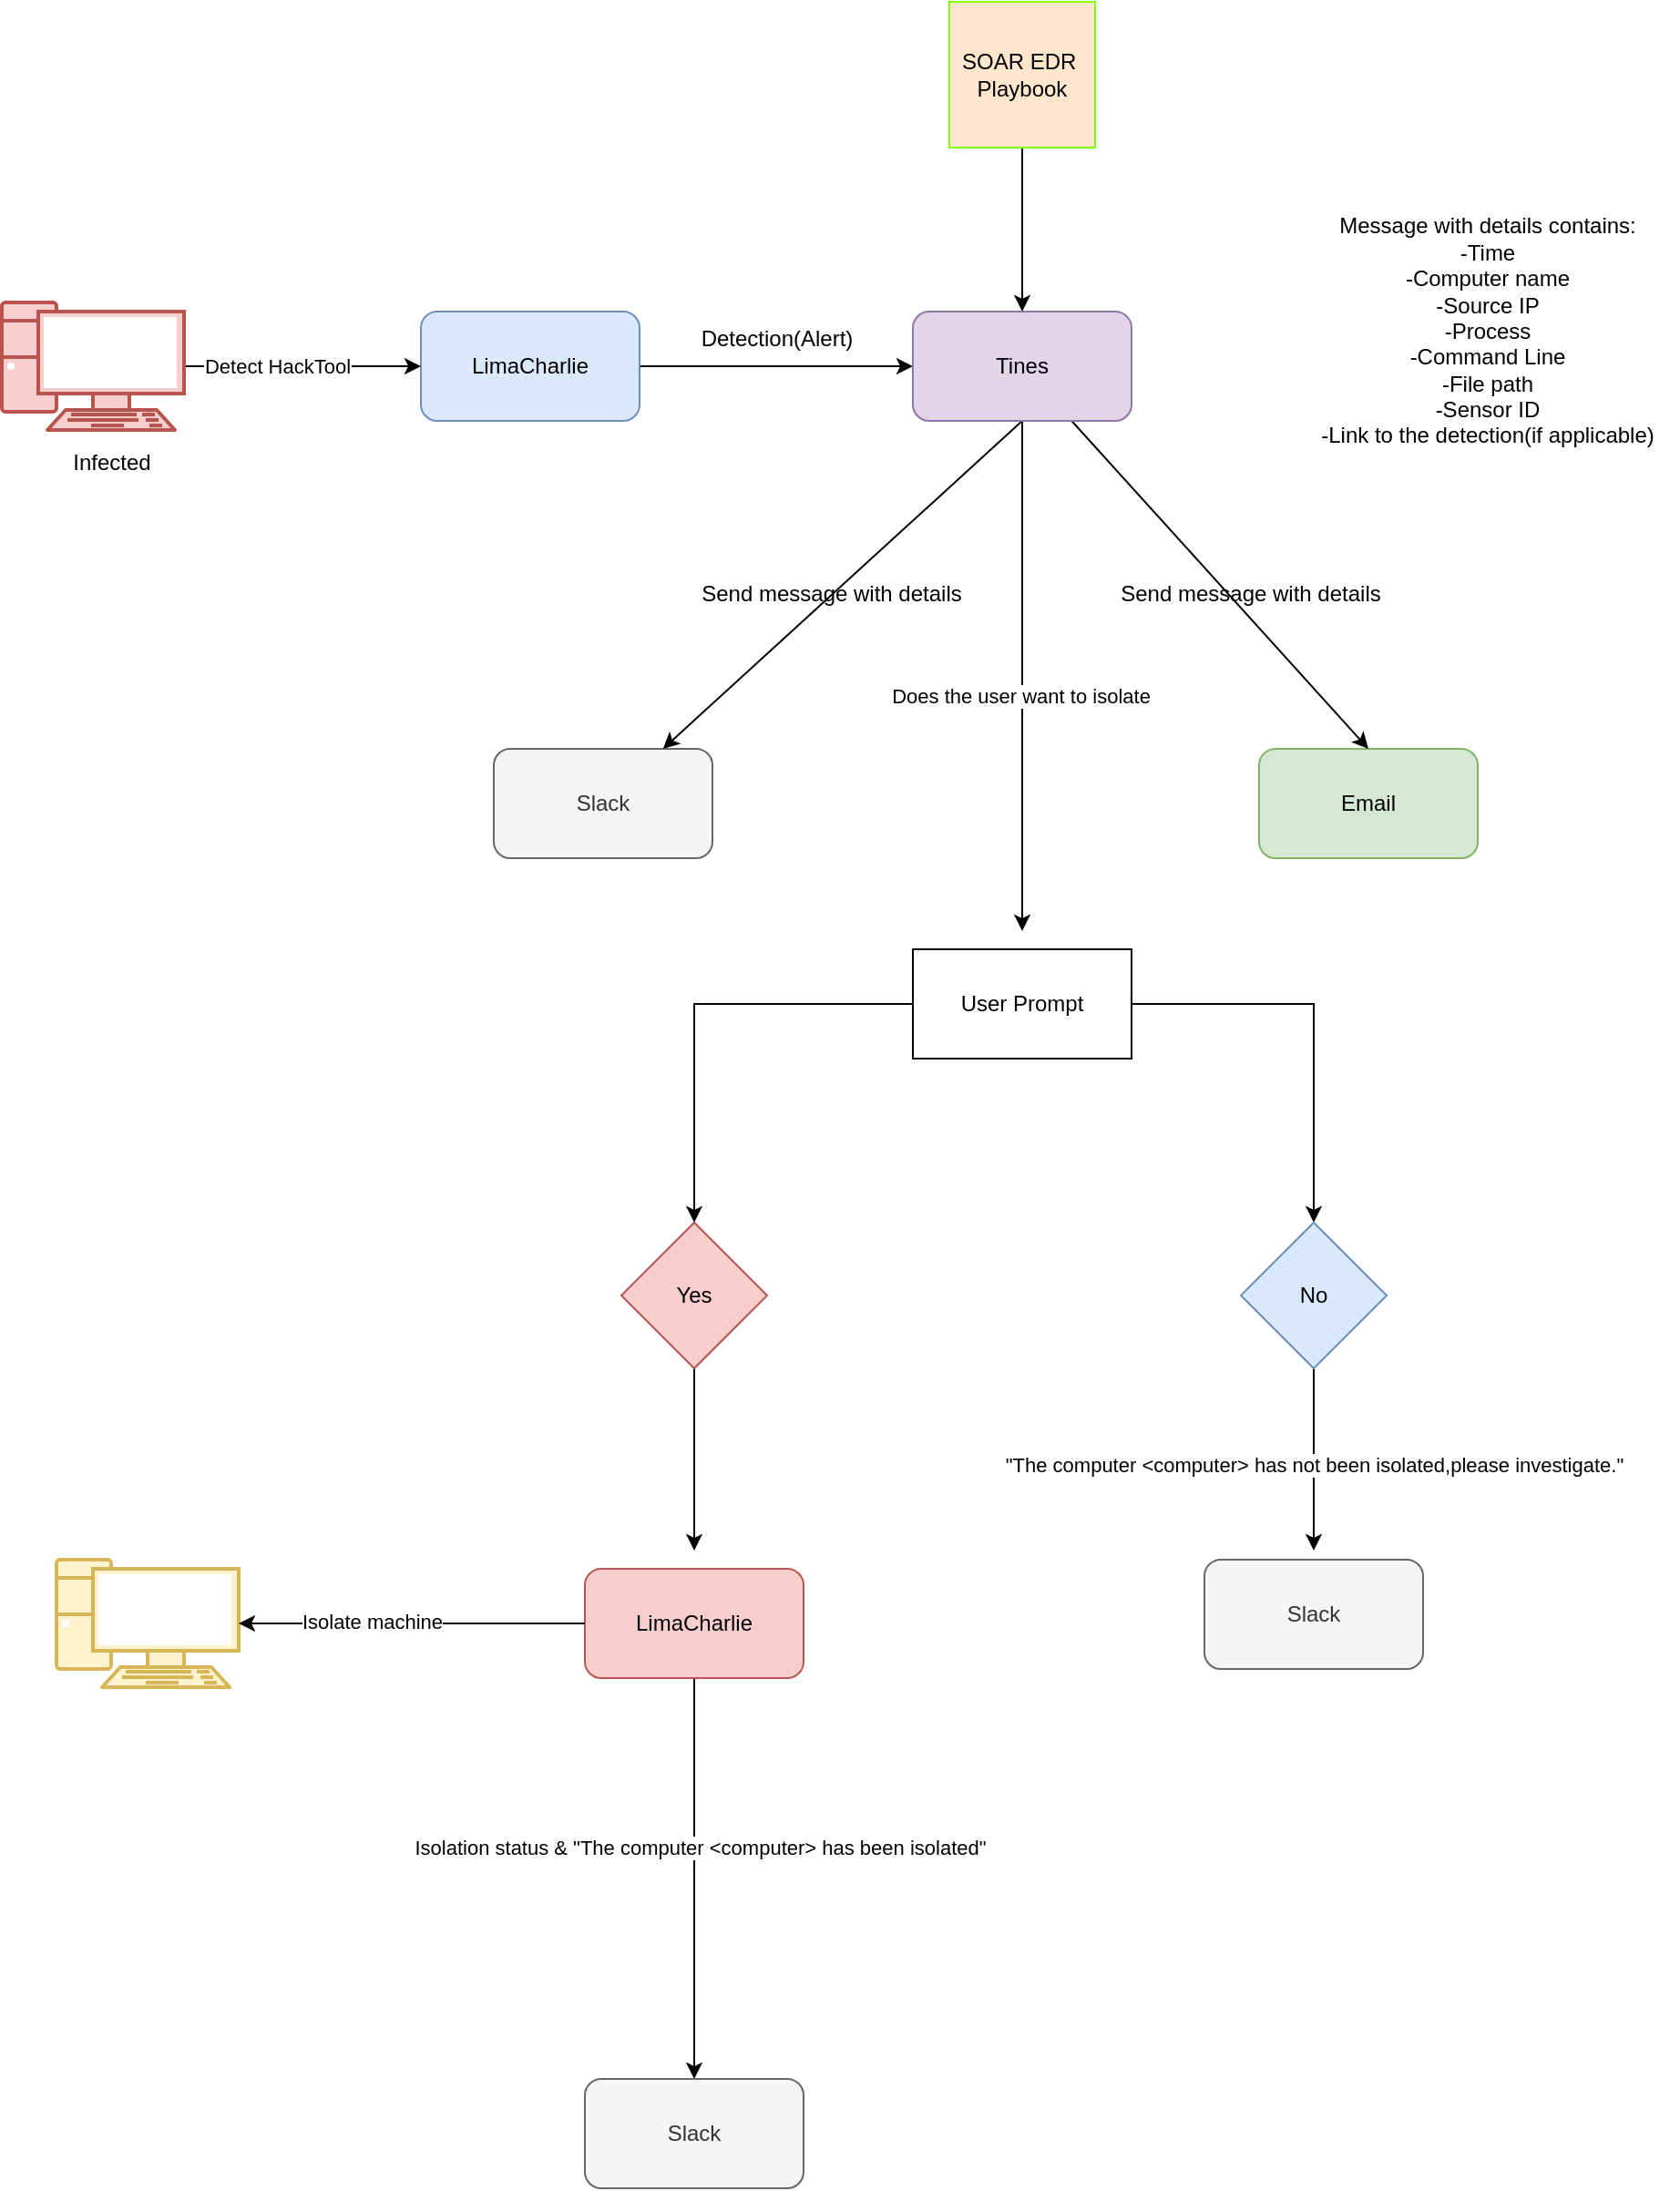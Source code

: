 <mxfile version="24.8.0">
  <diagram name="Page-1" id="Y8dN5MD-BnxXTGblDjmo">
    <mxGraphModel dx="1892" dy="661" grid="1" gridSize="10" guides="1" tooltips="1" connect="1" arrows="1" fold="1" page="1" pageScale="1" pageWidth="850" pageHeight="1100" math="0" shadow="0">
      <root>
        <mxCell id="0" />
        <mxCell id="1" parent="0" />
        <mxCell id="qJUipXhfQLdCaV3C7gRK-36" style="edgeStyle=orthogonalEdgeStyle;rounded=0;orthogonalLoop=1;jettySize=auto;html=1;entryX=0.5;entryY=0;entryDx=0;entryDy=0;" edge="1" parent="1" source="qJUipXhfQLdCaV3C7gRK-1" target="qJUipXhfQLdCaV3C7gRK-5">
          <mxGeometry relative="1" as="geometry" />
        </mxCell>
        <mxCell id="qJUipXhfQLdCaV3C7gRK-1" value="SOAR EDR&amp;nbsp;&lt;div&gt;Playbook&lt;/div&gt;" style="whiteSpace=wrap;html=1;aspect=fixed;fillColor=#ffe6cc;strokeColor=#80FF00;" vertex="1" parent="1">
          <mxGeometry x="380" y="70" width="80" height="80" as="geometry" />
        </mxCell>
        <mxCell id="qJUipXhfQLdCaV3C7gRK-2" value="Slack" style="rounded=1;whiteSpace=wrap;html=1;fillColor=#f5f5f5;fontColor=#333333;strokeColor=#666666;" vertex="1" parent="1">
          <mxGeometry x="130" y="480" width="120" height="60" as="geometry" />
        </mxCell>
        <mxCell id="qJUipXhfQLdCaV3C7gRK-3" value="Email" style="rounded=1;whiteSpace=wrap;html=1;fillColor=#d5e8d4;strokeColor=#82b366;" vertex="1" parent="1">
          <mxGeometry x="550" y="480" width="120" height="60" as="geometry" />
        </mxCell>
        <mxCell id="qJUipXhfQLdCaV3C7gRK-6" style="edgeStyle=orthogonalEdgeStyle;rounded=0;orthogonalLoop=1;jettySize=auto;html=1;entryX=0;entryY=0.5;entryDx=0;entryDy=0;" edge="1" parent="1" source="qJUipXhfQLdCaV3C7gRK-4" target="qJUipXhfQLdCaV3C7gRK-5">
          <mxGeometry relative="1" as="geometry" />
        </mxCell>
        <mxCell id="qJUipXhfQLdCaV3C7gRK-4" value="LimaCharlie" style="rounded=1;whiteSpace=wrap;html=1;fillColor=#dae8fc;strokeColor=#6c8ebf;" vertex="1" parent="1">
          <mxGeometry x="90" y="240" width="120" height="60" as="geometry" />
        </mxCell>
        <mxCell id="qJUipXhfQLdCaV3C7gRK-8" style="rounded=0;orthogonalLoop=1;jettySize=auto;html=1;exitX=0.5;exitY=1;exitDx=0;exitDy=0;" edge="1" parent="1" source="qJUipXhfQLdCaV3C7gRK-5" target="qJUipXhfQLdCaV3C7gRK-2">
          <mxGeometry relative="1" as="geometry" />
        </mxCell>
        <mxCell id="qJUipXhfQLdCaV3C7gRK-10" style="rounded=0;orthogonalLoop=1;jettySize=auto;html=1;entryX=0.5;entryY=0;entryDx=0;entryDy=0;" edge="1" parent="1" source="qJUipXhfQLdCaV3C7gRK-5" target="qJUipXhfQLdCaV3C7gRK-3">
          <mxGeometry relative="1" as="geometry" />
        </mxCell>
        <mxCell id="qJUipXhfQLdCaV3C7gRK-15" style="edgeStyle=orthogonalEdgeStyle;rounded=0;orthogonalLoop=1;jettySize=auto;html=1;" edge="1" parent="1" source="qJUipXhfQLdCaV3C7gRK-5">
          <mxGeometry relative="1" as="geometry">
            <mxPoint x="420" y="580" as="targetPoint" />
          </mxGeometry>
        </mxCell>
        <mxCell id="qJUipXhfQLdCaV3C7gRK-16" value="Does the user want to isolate" style="edgeLabel;html=1;align=center;verticalAlign=middle;resizable=0;points=[];" vertex="1" connectable="0" parent="qJUipXhfQLdCaV3C7gRK-15">
          <mxGeometry x="0.077" y="-2" relative="1" as="geometry">
            <mxPoint as="offset" />
          </mxGeometry>
        </mxCell>
        <mxCell id="qJUipXhfQLdCaV3C7gRK-5" value="Tines" style="rounded=1;whiteSpace=wrap;html=1;fillColor=#e1d5e7;strokeColor=#9673a6;" vertex="1" parent="1">
          <mxGeometry x="360" y="240" width="120" height="60" as="geometry" />
        </mxCell>
        <mxCell id="qJUipXhfQLdCaV3C7gRK-7" value="Detection(Alert)" style="text;html=1;align=center;verticalAlign=middle;resizable=0;points=[];autosize=1;strokeColor=none;fillColor=none;" vertex="1" parent="1">
          <mxGeometry x="230" y="240" width="110" height="30" as="geometry" />
        </mxCell>
        <mxCell id="qJUipXhfQLdCaV3C7gRK-9" value="Send message with details" style="text;html=1;align=center;verticalAlign=middle;resizable=0;points=[];autosize=1;strokeColor=none;fillColor=none;" vertex="1" parent="1">
          <mxGeometry x="230" y="380" width="170" height="30" as="geometry" />
        </mxCell>
        <mxCell id="qJUipXhfQLdCaV3C7gRK-12" value="Send message with details" style="text;html=1;align=center;verticalAlign=middle;resizable=0;points=[];autosize=1;strokeColor=none;fillColor=none;" vertex="1" parent="1">
          <mxGeometry x="460" y="380" width="170" height="30" as="geometry" />
        </mxCell>
        <mxCell id="qJUipXhfQLdCaV3C7gRK-13" value="Message with details contains:&lt;div&gt;-Time&lt;/div&gt;&lt;div&gt;-Computer name&lt;/div&gt;&lt;div&gt;-Source IP&lt;/div&gt;&lt;div&gt;-Process&lt;/div&gt;&lt;div&gt;-Command Line&lt;/div&gt;&lt;div&gt;-File path&lt;/div&gt;&lt;div&gt;-Sensor ID&lt;/div&gt;&lt;div&gt;-Link to the detection(if applicable)&lt;/div&gt;&lt;div&gt;&lt;br&gt;&lt;/div&gt;&lt;div&gt;&lt;br&gt;&lt;/div&gt;" style="text;html=1;align=center;verticalAlign=middle;resizable=0;points=[];autosize=1;strokeColor=none;fillColor=none;" vertex="1" parent="1">
          <mxGeometry x="570" y="180" width="210" height="170" as="geometry" />
        </mxCell>
        <mxCell id="qJUipXhfQLdCaV3C7gRK-18" style="edgeStyle=orthogonalEdgeStyle;rounded=0;orthogonalLoop=1;jettySize=auto;html=1;entryX=0.5;entryY=0;entryDx=0;entryDy=0;" edge="1" parent="1" source="qJUipXhfQLdCaV3C7gRK-14" target="qJUipXhfQLdCaV3C7gRK-17">
          <mxGeometry relative="1" as="geometry" />
        </mxCell>
        <mxCell id="qJUipXhfQLdCaV3C7gRK-20" style="edgeStyle=orthogonalEdgeStyle;rounded=0;orthogonalLoop=1;jettySize=auto;html=1;entryX=0.5;entryY=0;entryDx=0;entryDy=0;" edge="1" parent="1" source="qJUipXhfQLdCaV3C7gRK-14" target="qJUipXhfQLdCaV3C7gRK-19">
          <mxGeometry relative="1" as="geometry" />
        </mxCell>
        <mxCell id="qJUipXhfQLdCaV3C7gRK-14" value="User Prompt" style="rounded=0;whiteSpace=wrap;html=1;" vertex="1" parent="1">
          <mxGeometry x="360" y="590" width="120" height="60" as="geometry" />
        </mxCell>
        <mxCell id="qJUipXhfQLdCaV3C7gRK-22" style="edgeStyle=orthogonalEdgeStyle;rounded=0;orthogonalLoop=1;jettySize=auto;html=1;" edge="1" parent="1" source="qJUipXhfQLdCaV3C7gRK-17">
          <mxGeometry relative="1" as="geometry">
            <mxPoint x="240" y="920" as="targetPoint" />
          </mxGeometry>
        </mxCell>
        <mxCell id="qJUipXhfQLdCaV3C7gRK-17" value="Yes" style="rhombus;whiteSpace=wrap;html=1;fillColor=#f8cecc;strokeColor=#b85450;" vertex="1" parent="1">
          <mxGeometry x="200" y="740" width="80" height="80" as="geometry" />
        </mxCell>
        <mxCell id="qJUipXhfQLdCaV3C7gRK-32" style="edgeStyle=orthogonalEdgeStyle;rounded=0;orthogonalLoop=1;jettySize=auto;html=1;exitX=0.5;exitY=1;exitDx=0;exitDy=0;" edge="1" parent="1" source="qJUipXhfQLdCaV3C7gRK-19">
          <mxGeometry relative="1" as="geometry">
            <mxPoint x="580" y="920" as="targetPoint" />
          </mxGeometry>
        </mxCell>
        <mxCell id="qJUipXhfQLdCaV3C7gRK-33" value="&quot;The computer &amp;lt;computer&amp;gt; has not been isolated,please investigate.&quot;" style="edgeLabel;html=1;align=center;verticalAlign=middle;resizable=0;points=[];" vertex="1" connectable="0" parent="qJUipXhfQLdCaV3C7gRK-32">
          <mxGeometry x="0.057" y="-1" relative="1" as="geometry">
            <mxPoint as="offset" />
          </mxGeometry>
        </mxCell>
        <mxCell id="qJUipXhfQLdCaV3C7gRK-19" value="No" style="rhombus;whiteSpace=wrap;html=1;fillColor=#dae8fc;strokeColor=#6c8ebf;" vertex="1" parent="1">
          <mxGeometry x="540" y="740" width="80" height="80" as="geometry" />
        </mxCell>
        <mxCell id="qJUipXhfQLdCaV3C7gRK-29" style="edgeStyle=orthogonalEdgeStyle;rounded=0;orthogonalLoop=1;jettySize=auto;html=1;exitX=0.5;exitY=1;exitDx=0;exitDy=0;" edge="1" parent="1" source="qJUipXhfQLdCaV3C7gRK-21" target="qJUipXhfQLdCaV3C7gRK-28">
          <mxGeometry relative="1" as="geometry" />
        </mxCell>
        <mxCell id="qJUipXhfQLdCaV3C7gRK-30" value="Isolation status &amp;amp; &quot;The computer &amp;lt;computer&amp;gt; has been isolated&quot;" style="edgeLabel;html=1;align=center;verticalAlign=middle;resizable=0;points=[];" vertex="1" connectable="0" parent="qJUipXhfQLdCaV3C7gRK-29">
          <mxGeometry x="-0.158" y="3" relative="1" as="geometry">
            <mxPoint as="offset" />
          </mxGeometry>
        </mxCell>
        <mxCell id="qJUipXhfQLdCaV3C7gRK-21" value="LimaCharlie" style="rounded=1;whiteSpace=wrap;html=1;fillColor=#f8cecc;strokeColor=#b85450;" vertex="1" parent="1">
          <mxGeometry x="180" y="930" width="120" height="60" as="geometry" />
        </mxCell>
        <mxCell id="qJUipXhfQLdCaV3C7gRK-23" value="" style="verticalAlign=top;verticalLabelPosition=bottom;labelPosition=center;align=center;html=1;outlineConnect=0;fillColor=#fff2cc;strokeColor=#d6b656;gradientDirection=north;strokeWidth=2;shape=mxgraph.networks.pc;" vertex="1" parent="1">
          <mxGeometry x="-110" y="925" width="100" height="70" as="geometry" />
        </mxCell>
        <mxCell id="qJUipXhfQLdCaV3C7gRK-24" style="edgeStyle=orthogonalEdgeStyle;rounded=0;orthogonalLoop=1;jettySize=auto;html=1;entryX=1;entryY=0.5;entryDx=0;entryDy=0;entryPerimeter=0;" edge="1" parent="1" source="qJUipXhfQLdCaV3C7gRK-21" target="qJUipXhfQLdCaV3C7gRK-23">
          <mxGeometry relative="1" as="geometry" />
        </mxCell>
        <mxCell id="qJUipXhfQLdCaV3C7gRK-25" value="Isolate machine" style="edgeLabel;html=1;align=center;verticalAlign=middle;resizable=0;points=[];" vertex="1" connectable="0" parent="qJUipXhfQLdCaV3C7gRK-24">
          <mxGeometry x="0.23" y="-1" relative="1" as="geometry">
            <mxPoint as="offset" />
          </mxGeometry>
        </mxCell>
        <mxCell id="qJUipXhfQLdCaV3C7gRK-34" style="edgeStyle=orthogonalEdgeStyle;rounded=0;orthogonalLoop=1;jettySize=auto;html=1;entryX=0;entryY=0.5;entryDx=0;entryDy=0;" edge="1" parent="1" source="qJUipXhfQLdCaV3C7gRK-26" target="qJUipXhfQLdCaV3C7gRK-4">
          <mxGeometry relative="1" as="geometry">
            <Array as="points">
              <mxPoint y="270" />
              <mxPoint y="270" />
            </Array>
          </mxGeometry>
        </mxCell>
        <mxCell id="qJUipXhfQLdCaV3C7gRK-35" value="Detect HackTool" style="edgeLabel;html=1;align=center;verticalAlign=middle;resizable=0;points=[];" vertex="1" connectable="0" parent="qJUipXhfQLdCaV3C7gRK-34">
          <mxGeometry x="-0.212" relative="1" as="geometry">
            <mxPoint as="offset" />
          </mxGeometry>
        </mxCell>
        <mxCell id="qJUipXhfQLdCaV3C7gRK-26" value="" style="verticalAlign=top;verticalLabelPosition=bottom;labelPosition=center;align=center;html=1;outlineConnect=0;fillColor=#f8cecc;strokeColor=#b85450;gradientDirection=north;strokeWidth=2;shape=mxgraph.networks.pc;" vertex="1" parent="1">
          <mxGeometry x="-140" y="235" width="100" height="70" as="geometry" />
        </mxCell>
        <mxCell id="qJUipXhfQLdCaV3C7gRK-27" value="Infected" style="text;html=1;align=center;verticalAlign=middle;resizable=0;points=[];autosize=1;strokeColor=none;fillColor=none;" vertex="1" parent="1">
          <mxGeometry x="-115" y="308" width="70" height="30" as="geometry" />
        </mxCell>
        <mxCell id="qJUipXhfQLdCaV3C7gRK-28" value="Slack" style="rounded=1;whiteSpace=wrap;html=1;fillColor=#f5f5f5;fontColor=#333333;strokeColor=#666666;" vertex="1" parent="1">
          <mxGeometry x="180" y="1210" width="120" height="60" as="geometry" />
        </mxCell>
        <mxCell id="qJUipXhfQLdCaV3C7gRK-31" value="Slack" style="rounded=1;whiteSpace=wrap;html=1;fillColor=#f5f5f5;fontColor=#333333;strokeColor=#666666;" vertex="1" parent="1">
          <mxGeometry x="520" y="925" width="120" height="60" as="geometry" />
        </mxCell>
      </root>
    </mxGraphModel>
  </diagram>
</mxfile>

